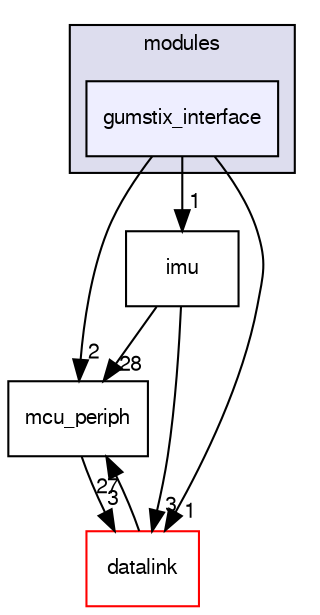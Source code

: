 digraph "sw/airborne/modules/gumstix_interface" {
  compound=true
  node [ fontsize="10", fontname="FreeSans"];
  edge [ labelfontsize="10", labelfontname="FreeSans"];
  subgraph clusterdir_c2abcdd6ccb39c3582929c0e3f5651c2 {
    graph [ bgcolor="#ddddee", pencolor="black", label="modules" fontname="FreeSans", fontsize="10", URL="dir_c2abcdd6ccb39c3582929c0e3f5651c2.html"]
  dir_782f24016614460bc545971e96ca8414 [shape=box, label="gumstix_interface", style="filled", fillcolor="#eeeeff", pencolor="black", URL="dir_782f24016614460bc545971e96ca8414.html"];
  }
  dir_fcd55c2d9795129c53a601ffc56fe50e [shape=box label="imu" URL="dir_fcd55c2d9795129c53a601ffc56fe50e.html"];
  dir_1ca43f6a116d741d80fb1d0555a2b198 [shape=box label="mcu_periph" URL="dir_1ca43f6a116d741d80fb1d0555a2b198.html"];
  dir_164c7aa663179b26059278e7f36078da [shape=box label="datalink" fillcolor="white" style="filled" color="red" URL="dir_164c7aa663179b26059278e7f36078da.html"];
  dir_fcd55c2d9795129c53a601ffc56fe50e->dir_1ca43f6a116d741d80fb1d0555a2b198 [headlabel="28", labeldistance=1.5 headhref="dir_000164_000107.html"];
  dir_fcd55c2d9795129c53a601ffc56fe50e->dir_164c7aa663179b26059278e7f36078da [headlabel="3", labeldistance=1.5 headhref="dir_000164_000034.html"];
  dir_782f24016614460bc545971e96ca8414->dir_fcd55c2d9795129c53a601ffc56fe50e [headlabel="1", labeldistance=1.5 headhref="dir_000161_000164.html"];
  dir_782f24016614460bc545971e96ca8414->dir_1ca43f6a116d741d80fb1d0555a2b198 [headlabel="2", labeldistance=1.5 headhref="dir_000161_000107.html"];
  dir_782f24016614460bc545971e96ca8414->dir_164c7aa663179b26059278e7f36078da [headlabel="1", labeldistance=1.5 headhref="dir_000161_000034.html"];
  dir_1ca43f6a116d741d80fb1d0555a2b198->dir_164c7aa663179b26059278e7f36078da [headlabel="3", labeldistance=1.5 headhref="dir_000107_000034.html"];
  dir_164c7aa663179b26059278e7f36078da->dir_1ca43f6a116d741d80fb1d0555a2b198 [headlabel="27", labeldistance=1.5 headhref="dir_000034_000107.html"];
}
